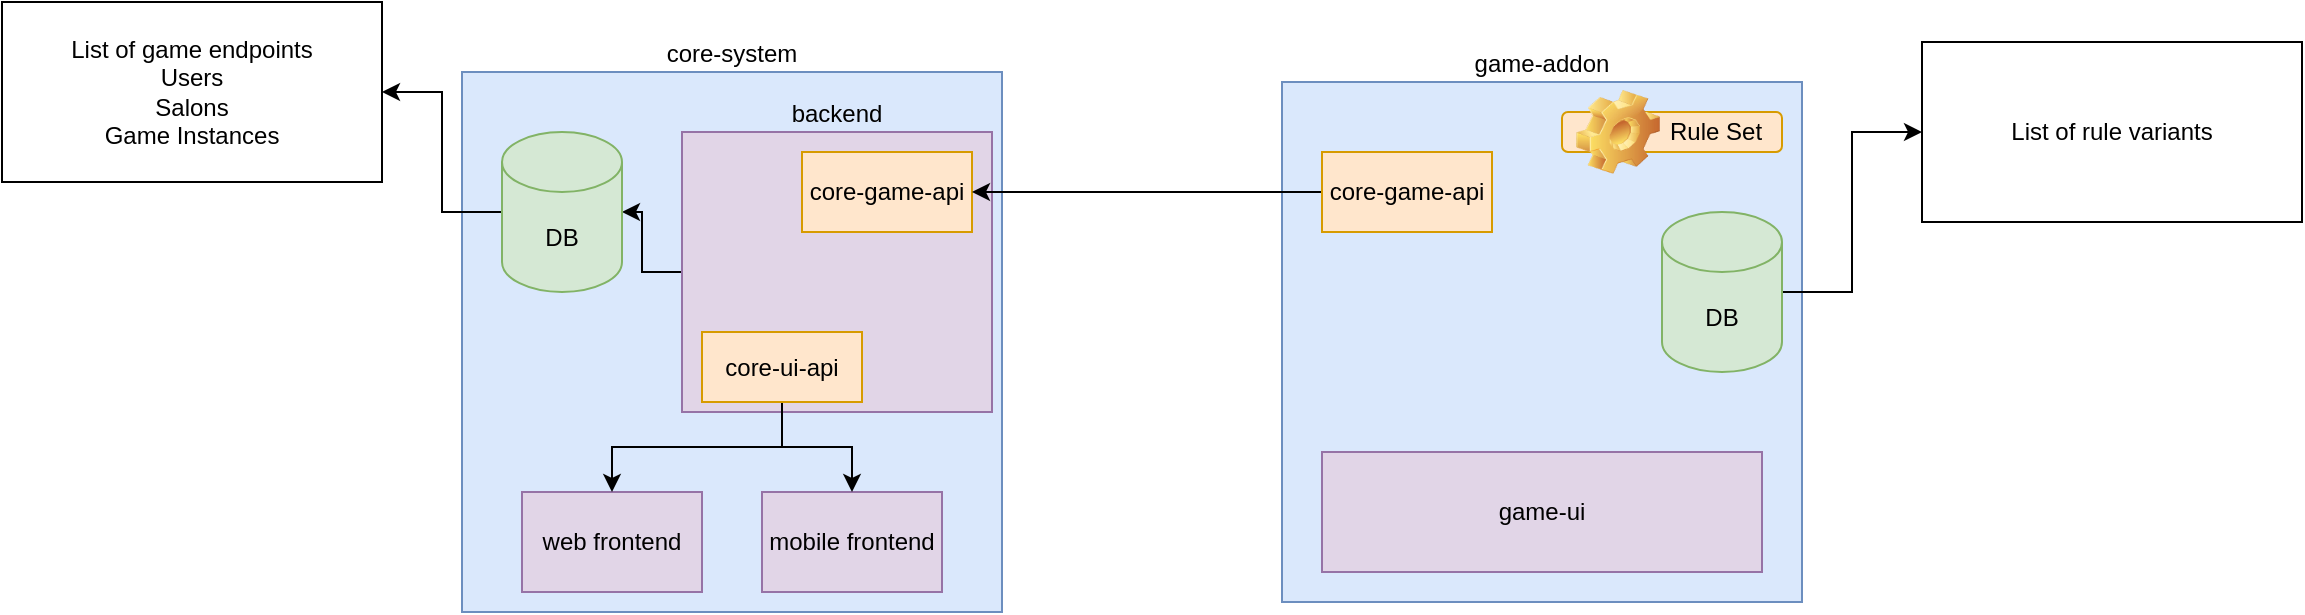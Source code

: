 <mxfile version="14.0.1" type="github">
  <diagram id="PTIQZxKUdkh1WXVUb02D" name="Page-1">
    <mxGraphModel dx="2591" dy="882" grid="1" gridSize="10" guides="1" tooltips="1" connect="1" arrows="1" fold="1" page="1" pageScale="1" pageWidth="1169" pageHeight="827" math="0" shadow="0">
      <root>
        <mxCell id="0" />
        <mxCell id="1" parent="0" />
        <mxCell id="99L1UwTnQfkjRdn7Kg-e-1" value="core-system" style="whiteSpace=wrap;html=1;aspect=fixed;labelPosition=center;verticalLabelPosition=top;align=center;verticalAlign=bottom;fillColor=#dae8fc;strokeColor=#6c8ebf;" vertex="1" parent="1">
          <mxGeometry x="200" y="215" width="270" height="270" as="geometry" />
        </mxCell>
        <mxCell id="99L1UwTnQfkjRdn7Kg-e-3" value="web frontend" style="rounded=0;whiteSpace=wrap;html=1;fillColor=#e1d5e7;strokeColor=#9673a6;" vertex="1" parent="1">
          <mxGeometry x="230" y="425" width="90" height="50" as="geometry" />
        </mxCell>
        <mxCell id="99L1UwTnQfkjRdn7Kg-e-4" value="mobile frontend" style="rounded=0;whiteSpace=wrap;html=1;fillColor=#e1d5e7;strokeColor=#9673a6;" vertex="1" parent="1">
          <mxGeometry x="350" y="425" width="90" height="50" as="geometry" />
        </mxCell>
        <mxCell id="99L1UwTnQfkjRdn7Kg-e-8" style="edgeStyle=orthogonalEdgeStyle;rounded=0;orthogonalLoop=1;jettySize=auto;html=1;exitX=0;exitY=0.5;exitDx=0;exitDy=0;entryX=1;entryY=0.5;entryDx=0;entryDy=0;entryPerimeter=0;" edge="1" parent="1" source="99L1UwTnQfkjRdn7Kg-e-5" target="99L1UwTnQfkjRdn7Kg-e-6">
          <mxGeometry relative="1" as="geometry" />
        </mxCell>
        <mxCell id="99L1UwTnQfkjRdn7Kg-e-5" value="backend" style="rounded=0;whiteSpace=wrap;html=1;labelPosition=center;verticalLabelPosition=top;align=center;verticalAlign=bottom;fillColor=#e1d5e7;strokeColor=#9673a6;" vertex="1" parent="1">
          <mxGeometry x="310" y="245" width="155" height="140" as="geometry" />
        </mxCell>
        <mxCell id="99L1UwTnQfkjRdn7Kg-e-22" style="edgeStyle=orthogonalEdgeStyle;rounded=0;orthogonalLoop=1;jettySize=auto;html=1;exitX=0;exitY=0.5;exitDx=0;exitDy=0;exitPerimeter=0;entryX=1;entryY=0.5;entryDx=0;entryDy=0;" edge="1" parent="1" source="99L1UwTnQfkjRdn7Kg-e-6" target="99L1UwTnQfkjRdn7Kg-e-21">
          <mxGeometry relative="1" as="geometry" />
        </mxCell>
        <mxCell id="99L1UwTnQfkjRdn7Kg-e-6" value="DB" style="shape=cylinder3;whiteSpace=wrap;html=1;boundedLbl=1;backgroundOutline=1;size=15;fillColor=#d5e8d4;strokeColor=#82b366;" vertex="1" parent="1">
          <mxGeometry x="220" y="245" width="60" height="80" as="geometry" />
        </mxCell>
        <mxCell id="99L1UwTnQfkjRdn7Kg-e-7" value="core-game-api" style="rounded=0;whiteSpace=wrap;html=1;fillColor=#ffe6cc;strokeColor=#d79b00;" vertex="1" parent="1">
          <mxGeometry x="370" y="255" width="85" height="40" as="geometry" />
        </mxCell>
        <mxCell id="99L1UwTnQfkjRdn7Kg-e-10" style="edgeStyle=orthogonalEdgeStyle;rounded=0;orthogonalLoop=1;jettySize=auto;html=1;exitX=0.5;exitY=1;exitDx=0;exitDy=0;entryX=0.5;entryY=0;entryDx=0;entryDy=0;" edge="1" parent="1" source="99L1UwTnQfkjRdn7Kg-e-9" target="99L1UwTnQfkjRdn7Kg-e-3">
          <mxGeometry relative="1" as="geometry" />
        </mxCell>
        <mxCell id="99L1UwTnQfkjRdn7Kg-e-11" style="edgeStyle=orthogonalEdgeStyle;rounded=0;orthogonalLoop=1;jettySize=auto;html=1;exitX=0.5;exitY=1;exitDx=0;exitDy=0;entryX=0.5;entryY=0;entryDx=0;entryDy=0;" edge="1" parent="1" source="99L1UwTnQfkjRdn7Kg-e-9" target="99L1UwTnQfkjRdn7Kg-e-4">
          <mxGeometry relative="1" as="geometry" />
        </mxCell>
        <mxCell id="99L1UwTnQfkjRdn7Kg-e-9" value="core-ui-api" style="rounded=0;whiteSpace=wrap;html=1;fillColor=#ffe6cc;strokeColor=#d79b00;" vertex="1" parent="1">
          <mxGeometry x="320" y="345" width="80" height="35" as="geometry" />
        </mxCell>
        <mxCell id="99L1UwTnQfkjRdn7Kg-e-12" value="game-addon" style="whiteSpace=wrap;html=1;aspect=fixed;labelPosition=center;verticalLabelPosition=top;align=center;verticalAlign=bottom;fillColor=#dae8fc;strokeColor=#6c8ebf;" vertex="1" parent="1">
          <mxGeometry x="610" y="220" width="260" height="260" as="geometry" />
        </mxCell>
        <mxCell id="99L1UwTnQfkjRdn7Kg-e-20" style="edgeStyle=orthogonalEdgeStyle;rounded=0;orthogonalLoop=1;jettySize=auto;html=1;exitX=1;exitY=0.5;exitDx=0;exitDy=0;exitPerimeter=0;entryX=0;entryY=0.5;entryDx=0;entryDy=0;" edge="1" parent="1" source="99L1UwTnQfkjRdn7Kg-e-13" target="99L1UwTnQfkjRdn7Kg-e-19">
          <mxGeometry relative="1" as="geometry" />
        </mxCell>
        <mxCell id="99L1UwTnQfkjRdn7Kg-e-13" value="DB" style="shape=cylinder3;whiteSpace=wrap;html=1;boundedLbl=1;backgroundOutline=1;size=15;fillColor=#d5e8d4;strokeColor=#82b366;" vertex="1" parent="1">
          <mxGeometry x="800" y="285" width="60" height="80" as="geometry" />
        </mxCell>
        <mxCell id="99L1UwTnQfkjRdn7Kg-e-14" value="Rule Set" style="label;whiteSpace=wrap;html=1;image=img/clipart/Gear_128x128.png;fillColor=#ffe6cc;strokeColor=#d79b00;fontStyle=0" vertex="1" parent="1">
          <mxGeometry x="750" y="235" width="110" height="20" as="geometry" />
        </mxCell>
        <mxCell id="99L1UwTnQfkjRdn7Kg-e-16" style="edgeStyle=orthogonalEdgeStyle;rounded=0;orthogonalLoop=1;jettySize=auto;html=1;exitX=0;exitY=0.5;exitDx=0;exitDy=0;entryX=1;entryY=0.5;entryDx=0;entryDy=0;" edge="1" parent="1" source="99L1UwTnQfkjRdn7Kg-e-15" target="99L1UwTnQfkjRdn7Kg-e-7">
          <mxGeometry relative="1" as="geometry" />
        </mxCell>
        <mxCell id="99L1UwTnQfkjRdn7Kg-e-15" value="core-game-api" style="rounded=0;whiteSpace=wrap;html=1;fillColor=#ffe6cc;strokeColor=#d79b00;" vertex="1" parent="1">
          <mxGeometry x="630" y="255" width="85" height="40" as="geometry" />
        </mxCell>
        <mxCell id="99L1UwTnQfkjRdn7Kg-e-18" value="game-ui" style="rounded=0;whiteSpace=wrap;html=1;fillColor=#e1d5e7;strokeColor=#9673a6;" vertex="1" parent="1">
          <mxGeometry x="630" y="405" width="220" height="60" as="geometry" />
        </mxCell>
        <mxCell id="99L1UwTnQfkjRdn7Kg-e-19" value="List of rule variants&lt;br&gt;" style="text;html=1;fillColor=none;align=center;verticalAlign=middle;whiteSpace=wrap;rounded=0;strokeColor=#000000;" vertex="1" parent="1">
          <mxGeometry x="930" y="200" width="190" height="90" as="geometry" />
        </mxCell>
        <mxCell id="99L1UwTnQfkjRdn7Kg-e-21" value="List of game endpoints&lt;br&gt;Users&lt;br&gt;Salons&lt;br&gt;Game Instances" style="text;html=1;fillColor=none;align=center;verticalAlign=middle;whiteSpace=wrap;rounded=0;strokeColor=#000000;" vertex="1" parent="1">
          <mxGeometry x="-30" y="180" width="190" height="90" as="geometry" />
        </mxCell>
      </root>
    </mxGraphModel>
  </diagram>
</mxfile>
